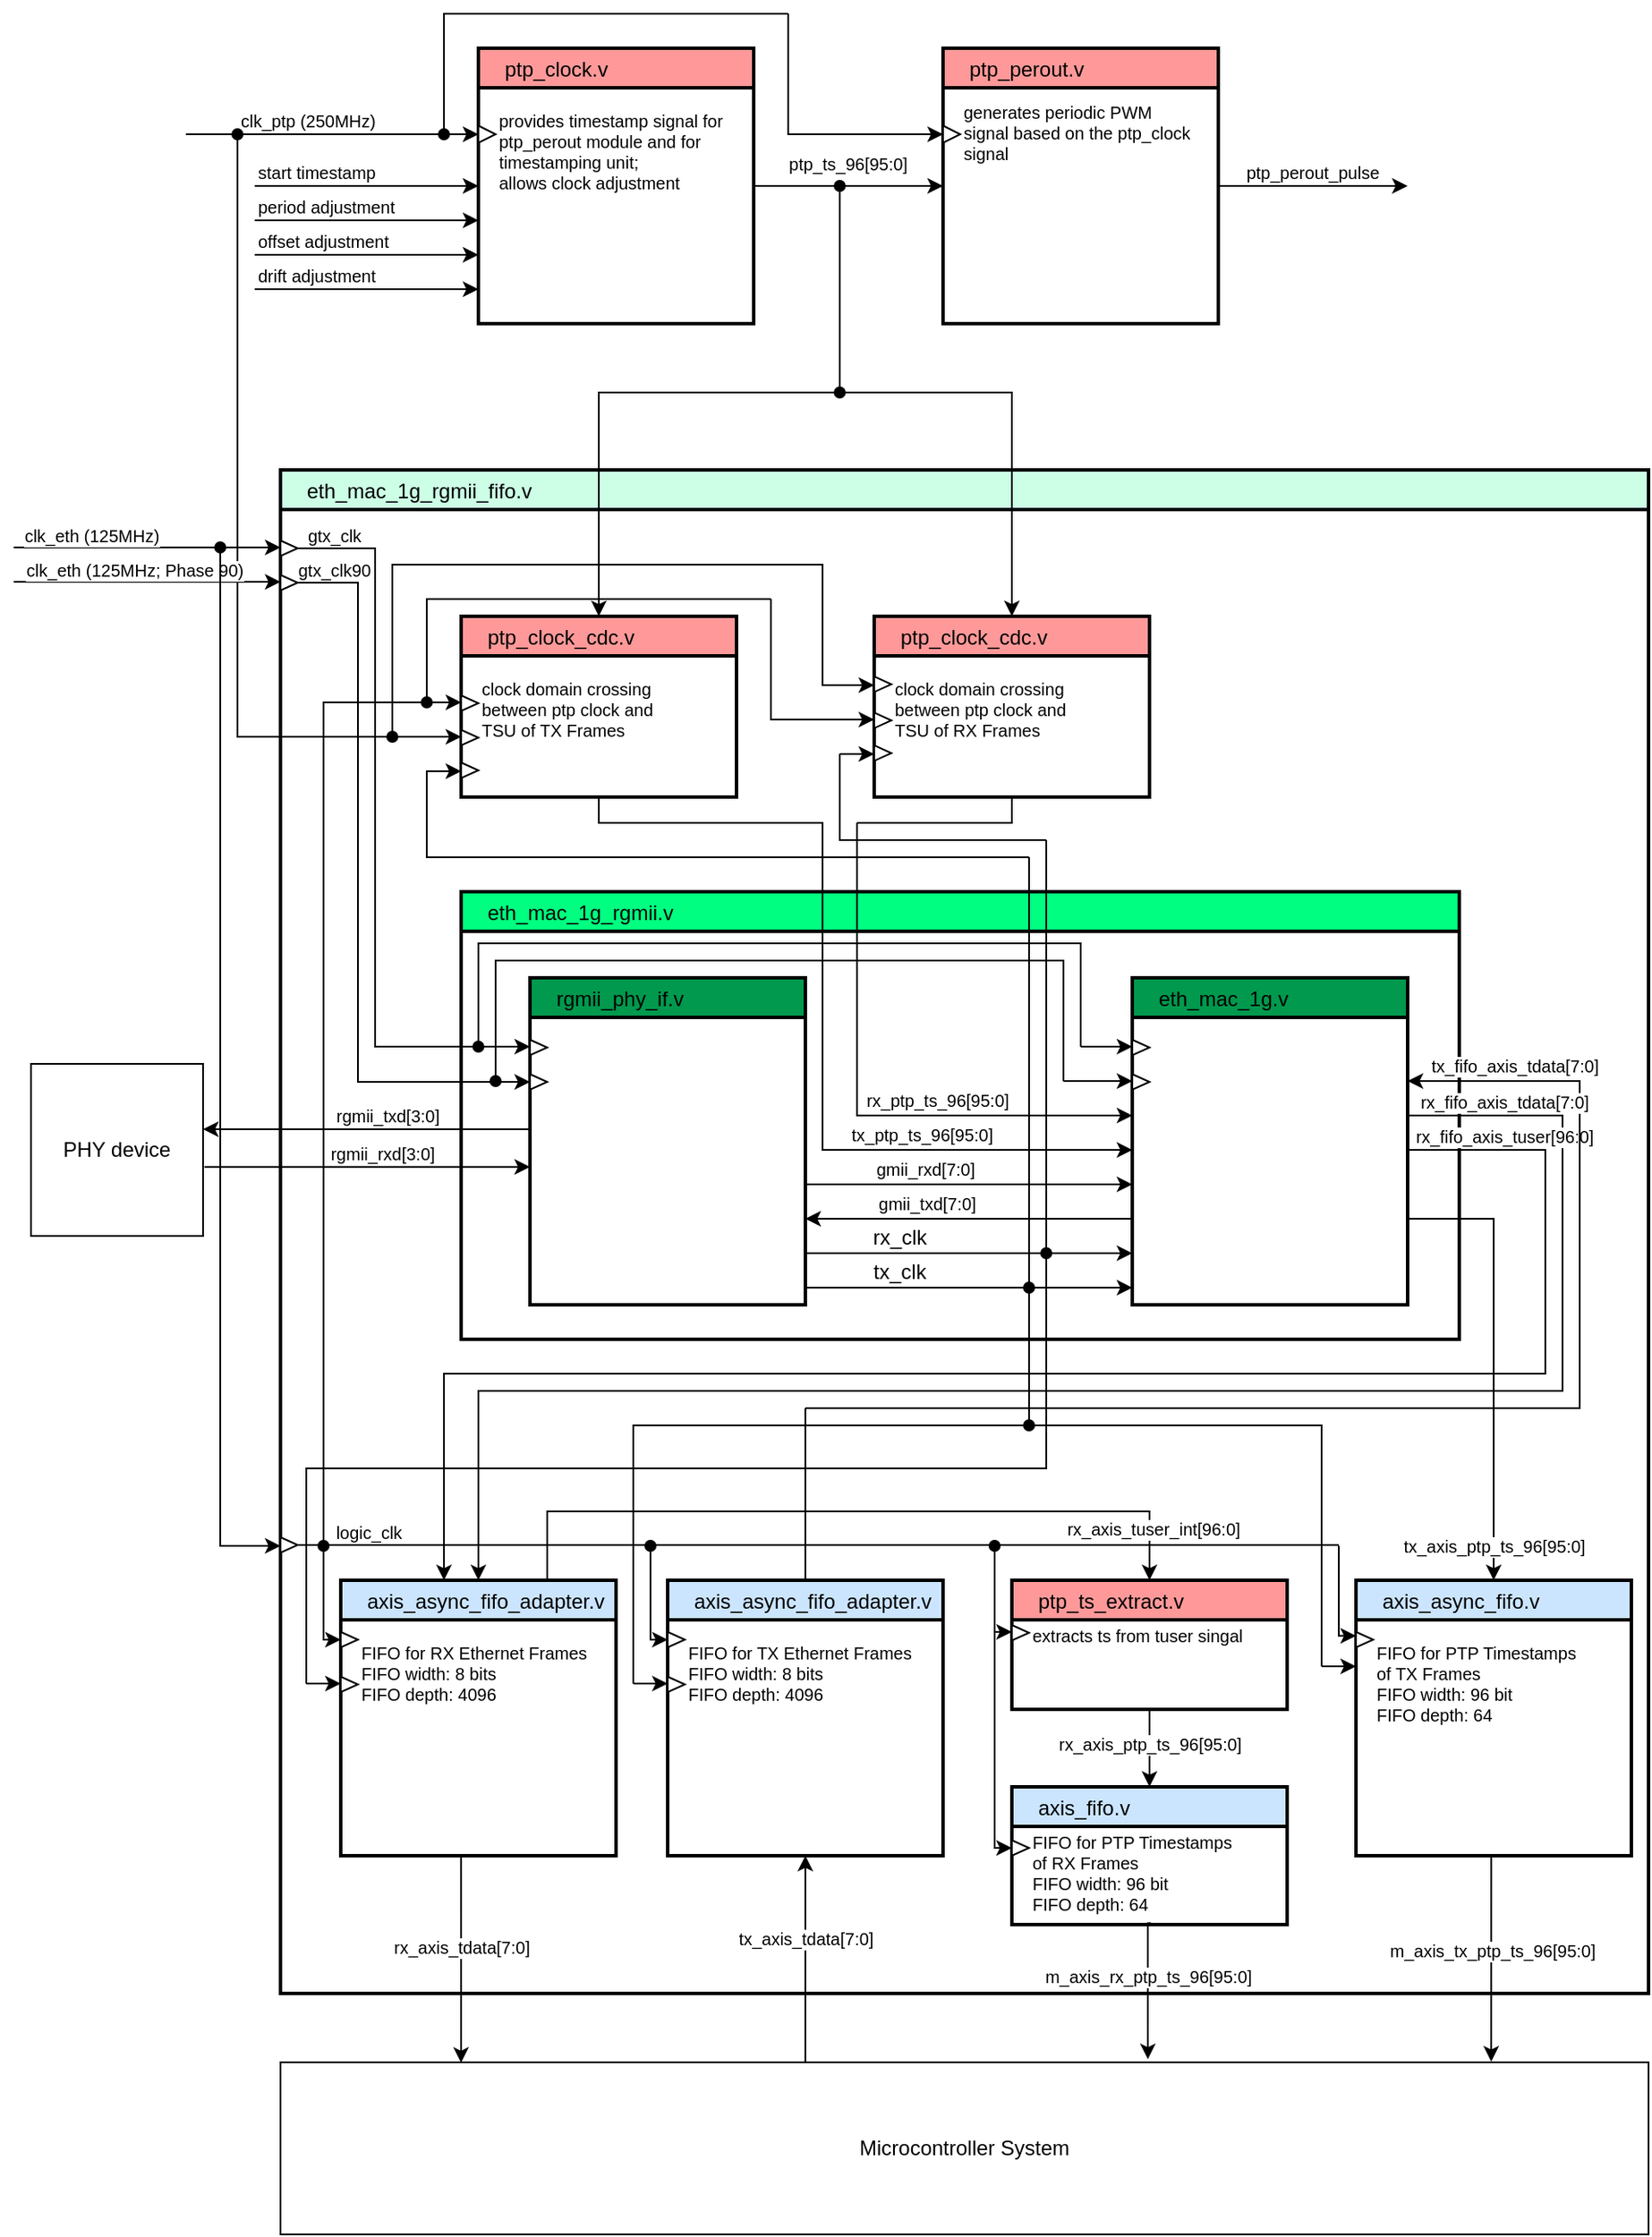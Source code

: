 <mxfile version="20.0.1" type="github">
  <diagram id="m4_wPzhkBYTgOvD4pY8l" name="Page-1">
    <mxGraphModel dx="2500" dy="885" grid="1" gridSize="10" guides="1" tooltips="1" connect="1" arrows="1" fold="1" page="1" pageScale="1" pageWidth="827" pageHeight="1169" math="0" shadow="0">
      <root>
        <mxCell id="0" />
        <mxCell id="1" parent="0" />
        <mxCell id="R2FVKgh_fxsD744rfTFJ-40" value="" style="edgeStyle=elbowEdgeStyle;elbow=horizontal;endArrow=none;html=1;rounded=0;fontSize=10;endFill=0;" parent="1" edge="1">
          <mxGeometry width="50" height="50" relative="1" as="geometry">
            <mxPoint x="550" y="650" as="sourcePoint" />
            <mxPoint x="20" y="810" as="targetPoint" />
            <Array as="points">
              <mxPoint x="640" y="730" />
            </Array>
          </mxGeometry>
        </mxCell>
        <mxCell id="-nhubuoIuJu4ggT3_inp-13" value="    ptp_clock.v" style="swimlane;fontStyle=0;align=left;strokeWidth=2;fillColor=#FF9999;" parent="1" vertex="1">
          <mxGeometry x="10" y="30" width="160" height="160" as="geometry" />
        </mxCell>
        <mxCell id="-nhubuoIuJu4ggT3_inp-25" value="" style="triangle;whiteSpace=wrap;html=1;fontSize=10;align=left;" parent="-nhubuoIuJu4ggT3_inp-13" vertex="1">
          <mxGeometry y="45" width="10" height="10" as="geometry" />
        </mxCell>
        <mxCell id="R2FVKgh_fxsD744rfTFJ-57" value="&lt;div&gt;provides timestamp signal for ptp_perout module and for timestamping unit;&lt;/div&gt;&lt;div&gt;allows clock adjustment&lt;br&gt;&lt;/div&gt;" style="text;html=1;strokeColor=none;fillColor=none;align=left;verticalAlign=top;whiteSpace=wrap;rounded=0;fontSize=10;labelPosition=center;verticalLabelPosition=middle;" parent="-nhubuoIuJu4ggT3_inp-13" vertex="1">
          <mxGeometry x="10" y="30" width="140" height="125" as="geometry" />
        </mxCell>
        <mxCell id="-nhubuoIuJu4ggT3_inp-14" value="" style="edgeStyle=elbowEdgeStyle;elbow=vertical;endArrow=none;html=1;rounded=0;fontSize=10;startArrow=classic;startFill=1;endFill=0;align=left;" parent="1" edge="1">
          <mxGeometry width="50" height="50" relative="1" as="geometry">
            <mxPoint x="10" y="170" as="sourcePoint" />
            <mxPoint x="-120" y="170" as="targetPoint" />
          </mxGeometry>
        </mxCell>
        <mxCell id="-nhubuoIuJu4ggT3_inp-17" value="drift adjustment" style="text;html=1;strokeColor=none;fillColor=none;align=left;verticalAlign=middle;whiteSpace=wrap;rounded=0;spacingBottom=6;fontSize=10;" parent="1" vertex="1">
          <mxGeometry x="-120" y="150" width="130" height="30" as="geometry" />
        </mxCell>
        <mxCell id="-nhubuoIuJu4ggT3_inp-18" value="" style="edgeStyle=elbowEdgeStyle;elbow=vertical;endArrow=none;html=1;rounded=0;fontSize=10;startArrow=classic;startFill=1;endFill=0;align=left;" parent="1" edge="1">
          <mxGeometry width="50" height="50" relative="1" as="geometry">
            <mxPoint x="10" y="150" as="sourcePoint" />
            <mxPoint x="-120" y="150" as="targetPoint" />
          </mxGeometry>
        </mxCell>
        <mxCell id="-nhubuoIuJu4ggT3_inp-19" value="offset adjustment" style="text;html=1;strokeColor=none;fillColor=none;align=left;verticalAlign=middle;whiteSpace=wrap;rounded=0;spacingBottom=6;fontSize=10;" parent="1" vertex="1">
          <mxGeometry x="-120" y="130" width="130" height="30" as="geometry" />
        </mxCell>
        <mxCell id="-nhubuoIuJu4ggT3_inp-20" value="" style="edgeStyle=elbowEdgeStyle;elbow=vertical;endArrow=none;html=1;rounded=0;fontSize=10;startArrow=classic;startFill=1;endFill=0;align=left;" parent="1" edge="1">
          <mxGeometry width="50" height="50" relative="1" as="geometry">
            <mxPoint x="10" y="130" as="sourcePoint" />
            <mxPoint x="-120" y="130" as="targetPoint" />
          </mxGeometry>
        </mxCell>
        <mxCell id="-nhubuoIuJu4ggT3_inp-21" value="period adjustment" style="text;html=1;strokeColor=none;fillColor=none;align=left;verticalAlign=middle;whiteSpace=wrap;rounded=0;spacingBottom=6;fontSize=10;" parent="1" vertex="1">
          <mxGeometry x="-120" y="110" width="130" height="30" as="geometry" />
        </mxCell>
        <mxCell id="-nhubuoIuJu4ggT3_inp-22" value="" style="edgeStyle=elbowEdgeStyle;elbow=vertical;endArrow=none;html=1;rounded=0;fontSize=10;startArrow=classic;startFill=1;endFill=0;align=left;" parent="1" edge="1">
          <mxGeometry width="50" height="50" relative="1" as="geometry">
            <mxPoint x="10" y="110" as="sourcePoint" />
            <mxPoint x="-120" y="110" as="targetPoint" />
          </mxGeometry>
        </mxCell>
        <mxCell id="-nhubuoIuJu4ggT3_inp-23" value="start timestamp" style="text;html=1;strokeColor=none;fillColor=none;align=left;verticalAlign=middle;whiteSpace=wrap;rounded=0;spacingBottom=6;fontSize=10;" parent="1" vertex="1">
          <mxGeometry x="-120" y="90" width="130" height="30" as="geometry" />
        </mxCell>
        <mxCell id="-nhubuoIuJu4ggT3_inp-24" value="" style="edgeStyle=elbowEdgeStyle;elbow=vertical;endArrow=classic;html=1;rounded=0;fontSize=10;align=left;" parent="1" edge="1">
          <mxGeometry width="50" height="50" relative="1" as="geometry">
            <mxPoint x="-160" y="80" as="sourcePoint" />
            <mxPoint x="10" y="80" as="targetPoint" />
          </mxGeometry>
        </mxCell>
        <mxCell id="-nhubuoIuJu4ggT3_inp-26" value="clk_ptp (250MHz)" style="text;html=1;strokeColor=none;fillColor=none;align=left;verticalAlign=middle;whiteSpace=wrap;rounded=0;spacingBottom=6;fontSize=10;" parent="1" vertex="1">
          <mxGeometry x="-130" y="60" width="130" height="30" as="geometry" />
        </mxCell>
        <mxCell id="-nhubuoIuJu4ggT3_inp-27" value="    ptp_perout.v" style="swimlane;fontStyle=0;align=left;strokeWidth=2;fillColor=#FF9999;" parent="1" vertex="1">
          <mxGeometry x="280" y="30" width="160" height="160" as="geometry" />
        </mxCell>
        <mxCell id="-nhubuoIuJu4ggT3_inp-28" value="" style="triangle;whiteSpace=wrap;html=1;fontSize=10;" parent="-nhubuoIuJu4ggT3_inp-27" vertex="1">
          <mxGeometry y="45" width="10" height="10" as="geometry" />
        </mxCell>
        <mxCell id="R2FVKgh_fxsD744rfTFJ-56" value="generates periodic PWM signal based on the ptp_clock signal" style="text;html=1;strokeColor=none;fillColor=none;align=left;verticalAlign=top;whiteSpace=wrap;rounded=0;fontSize=10;labelPosition=center;verticalLabelPosition=middle;" parent="-nhubuoIuJu4ggT3_inp-27" vertex="1">
          <mxGeometry x="10" y="25" width="140" height="125" as="geometry" />
        </mxCell>
        <mxCell id="-nhubuoIuJu4ggT3_inp-29" value="" style="edgeStyle=elbowEdgeStyle;elbow=vertical;endArrow=none;html=1;rounded=0;fontSize=10;exitX=0.923;exitY=0.667;exitDx=0;exitDy=0;exitPerimeter=0;endFill=0;startArrow=oval;startFill=1;" parent="1" source="-nhubuoIuJu4ggT3_inp-26" edge="1">
          <mxGeometry width="50" height="50" relative="1" as="geometry">
            <mxPoint x="60" y="120" as="sourcePoint" />
            <mxPoint x="190" y="10" as="targetPoint" />
            <Array as="points">
              <mxPoint x="100" y="10" />
              <mxPoint x="180" y="20" />
              <mxPoint x="120" y="10" />
            </Array>
          </mxGeometry>
        </mxCell>
        <mxCell id="-nhubuoIuJu4ggT3_inp-32" value="" style="edgeStyle=segmentEdgeStyle;endArrow=classic;html=1;rounded=0;fontSize=10;entryX=0;entryY=0.5;entryDx=0;entryDy=0;" parent="1" target="-nhubuoIuJu4ggT3_inp-28" edge="1">
          <mxGeometry width="50" height="50" relative="1" as="geometry">
            <mxPoint x="190" y="10" as="sourcePoint" />
            <mxPoint x="150" y="60" as="targetPoint" />
            <Array as="points">
              <mxPoint x="190" y="10" />
              <mxPoint x="190" y="80" />
            </Array>
          </mxGeometry>
        </mxCell>
        <mxCell id="-nhubuoIuJu4ggT3_inp-33" value="" style="edgeStyle=elbowEdgeStyle;elbow=horizontal;endArrow=classic;html=1;rounded=0;fontSize=10;entryX=0;entryY=0.5;entryDx=0;entryDy=0;exitX=1;exitY=0.5;exitDx=0;exitDy=0;" parent="1" source="-nhubuoIuJu4ggT3_inp-13" target="-nhubuoIuJu4ggT3_inp-27" edge="1">
          <mxGeometry width="50" height="50" relative="1" as="geometry">
            <mxPoint x="210" y="110" as="sourcePoint" />
            <mxPoint x="70" y="100" as="targetPoint" />
          </mxGeometry>
        </mxCell>
        <mxCell id="-nhubuoIuJu4ggT3_inp-37" value="ptp_perout_pulse " style="text;html=1;strokeColor=none;fillColor=none;align=center;verticalAlign=middle;whiteSpace=wrap;rounded=0;spacingBottom=6;fontSize=10;" parent="1" vertex="1">
          <mxGeometry x="440" y="90" width="110" height="30" as="geometry" />
        </mxCell>
        <mxCell id="-nhubuoIuJu4ggT3_inp-38" value="" style="edgeStyle=elbowEdgeStyle;elbow=horizontal;endArrow=classic;html=1;rounded=0;fontSize=10;entryX=0;entryY=0.5;entryDx=0;entryDy=0;exitX=1;exitY=0.5;exitDx=0;exitDy=0;" parent="1" edge="1">
          <mxGeometry width="50" height="50" relative="1" as="geometry">
            <mxPoint x="440" y="110" as="sourcePoint" />
            <mxPoint x="550" y="110" as="targetPoint" />
          </mxGeometry>
        </mxCell>
        <mxCell id="R2FVKgh_fxsD744rfTFJ-6" value="    eth_mac_1g_rgmii_fifo.v" style="swimlane;align=left;fontStyle=0;strokeWidth=2;fillColor=#CCFFE6;" parent="1" vertex="1">
          <mxGeometry x="-105" y="275" width="795" height="885" as="geometry">
            <mxRectangle x="10" y="230" width="110" height="23" as="alternateBounds" />
          </mxGeometry>
        </mxCell>
        <mxCell id="R2FVKgh_fxsD744rfTFJ-7" value="    ptp_clock_cdc.v" style="swimlane;fontStyle=0;align=left;strokeWidth=2;fillColor=#FF9999;" parent="R2FVKgh_fxsD744rfTFJ-6" vertex="1">
          <mxGeometry x="345" y="85" width="160" height="105" as="geometry" />
        </mxCell>
        <mxCell id="R2FVKgh_fxsD744rfTFJ-8" value="&lt;div&gt;clock domain crossing between ptp clock and &lt;br&gt;&lt;/div&gt;&lt;div&gt;TSU of RX Frames&lt;br&gt;&lt;/div&gt;" style="text;html=1;strokeColor=none;fillColor=none;align=left;verticalAlign=top;whiteSpace=wrap;rounded=0;fontSize=10;labelPosition=center;verticalLabelPosition=middle;" parent="R2FVKgh_fxsD744rfTFJ-7" vertex="1">
          <mxGeometry x="10" y="30" width="140" height="60" as="geometry" />
        </mxCell>
        <mxCell id="R2FVKgh_fxsD744rfTFJ-102" value="" style="triangle;whiteSpace=wrap;html=1;fontSize=10;align=left;" parent="R2FVKgh_fxsD744rfTFJ-7" vertex="1">
          <mxGeometry y="35" width="10" height="9" as="geometry" />
        </mxCell>
        <mxCell id="R2FVKgh_fxsD744rfTFJ-103" value="" style="triangle;whiteSpace=wrap;html=1;fontSize=10;align=left;" parent="R2FVKgh_fxsD744rfTFJ-7" vertex="1">
          <mxGeometry y="56" width="10" height="9" as="geometry" />
        </mxCell>
        <mxCell id="R2FVKgh_fxsD744rfTFJ-104" value="" style="triangle;whiteSpace=wrap;html=1;fontSize=10;align=left;" parent="R2FVKgh_fxsD744rfTFJ-7" vertex="1">
          <mxGeometry y="75" width="10" height="9" as="geometry" />
        </mxCell>
        <mxCell id="R2FVKgh_fxsD744rfTFJ-9" value="    ptp_clock_cdc.v" style="swimlane;fontStyle=0;align=left;strokeWidth=2;fillColor=#FF9999;" parent="R2FVKgh_fxsD744rfTFJ-6" vertex="1">
          <mxGeometry x="105" y="85" width="160" height="105" as="geometry" />
        </mxCell>
        <mxCell id="R2FVKgh_fxsD744rfTFJ-10" value="&lt;div&gt;clock domain crossing between ptp clock and &lt;br&gt;&lt;/div&gt;&lt;div&gt;TSU of TX Frames&lt;br&gt;&lt;/div&gt;" style="text;html=1;strokeColor=none;fillColor=none;align=left;verticalAlign=top;whiteSpace=wrap;rounded=0;fontSize=10;labelPosition=center;verticalLabelPosition=middle;" parent="R2FVKgh_fxsD744rfTFJ-9" vertex="1">
          <mxGeometry x="10" y="30" width="140" height="90" as="geometry" />
        </mxCell>
        <mxCell id="R2FVKgh_fxsD744rfTFJ-105" value="" style="triangle;whiteSpace=wrap;html=1;fontSize=10;align=left;" parent="R2FVKgh_fxsD744rfTFJ-9" vertex="1">
          <mxGeometry y="46" width="10" height="9" as="geometry" />
        </mxCell>
        <mxCell id="R2FVKgh_fxsD744rfTFJ-106" value="" style="triangle;whiteSpace=wrap;html=1;fontSize=10;align=left;" parent="R2FVKgh_fxsD744rfTFJ-9" vertex="1">
          <mxGeometry y="66" width="10" height="9" as="geometry" />
        </mxCell>
        <mxCell id="R2FVKgh_fxsD744rfTFJ-107" value="" style="triangle;whiteSpace=wrap;html=1;fontSize=10;align=left;" parent="R2FVKgh_fxsD744rfTFJ-9" vertex="1">
          <mxGeometry y="85" width="10" height="9" as="geometry" />
        </mxCell>
        <mxCell id="-nhubuoIuJu4ggT3_inp-12" value="    eth_mac_1g_rgmii.v" style="swimlane;align=left;fontStyle=0;strokeWidth=2;fillColor=#00FF80;" parent="R2FVKgh_fxsD744rfTFJ-6" vertex="1">
          <mxGeometry x="105" y="245" width="580" height="260" as="geometry">
            <mxRectangle x="10" y="230" width="110" height="23" as="alternateBounds" />
          </mxGeometry>
        </mxCell>
        <mxCell id="-nhubuoIuJu4ggT3_inp-2" value="    eth_mac_1g.v" style="swimlane;align=left;fontStyle=0;strokeWidth=2;fillColor=#00994D;" parent="-nhubuoIuJu4ggT3_inp-12" vertex="1">
          <mxGeometry x="390" y="50" width="160" height="190" as="geometry" />
        </mxCell>
        <mxCell id="R2FVKgh_fxsD744rfTFJ-94" value="" style="triangle;whiteSpace=wrap;html=1;fontSize=10;align=left;" parent="-nhubuoIuJu4ggT3_inp-2" vertex="1">
          <mxGeometry y="36" width="10" height="9" as="geometry" />
        </mxCell>
        <mxCell id="R2FVKgh_fxsD744rfTFJ-95" value="" style="triangle;whiteSpace=wrap;html=1;fontSize=10;align=left;" parent="-nhubuoIuJu4ggT3_inp-2" vertex="1">
          <mxGeometry y="56" width="10" height="9" as="geometry" />
        </mxCell>
        <mxCell id="-nhubuoIuJu4ggT3_inp-3" value="    rgmii_phy_if.v" style="swimlane;fontStyle=0;align=left;strokeWidth=2;fillColor=#00994D;" parent="-nhubuoIuJu4ggT3_inp-12" vertex="1">
          <mxGeometry x="40" y="50" width="160" height="190" as="geometry" />
        </mxCell>
        <mxCell id="R2FVKgh_fxsD744rfTFJ-70" value="" style="triangle;whiteSpace=wrap;html=1;fontSize=10;align=left;" parent="-nhubuoIuJu4ggT3_inp-3" vertex="1">
          <mxGeometry y="36" width="10" height="9" as="geometry" />
        </mxCell>
        <mxCell id="R2FVKgh_fxsD744rfTFJ-71" value="" style="triangle;whiteSpace=wrap;html=1;fontSize=10;align=left;" parent="-nhubuoIuJu4ggT3_inp-3" vertex="1">
          <mxGeometry y="56" width="10" height="9" as="geometry" />
        </mxCell>
        <mxCell id="-nhubuoIuJu4ggT3_inp-9" value="&lt;font style=&quot;font-size: 10px;&quot;&gt;gmii_rxd[7:0]&lt;/font&gt;" style="text;html=1;strokeColor=none;fillColor=none;align=center;verticalAlign=middle;whiteSpace=wrap;rounded=0;spacingBottom=6;" parent="-nhubuoIuJu4ggT3_inp-12" vertex="1">
          <mxGeometry x="240" y="149" width="60" height="30" as="geometry" />
        </mxCell>
        <mxCell id="R2FVKgh_fxsD744rfTFJ-49" value="" style="edgeStyle=segmentEdgeStyle;endArrow=classic;html=1;rounded=0;fontSize=10;exitX=1.008;exitY=0.599;exitDx=0;exitDy=0;exitPerimeter=0;" parent="-nhubuoIuJu4ggT3_inp-12" edge="1" source="HFC-O7L9-SkuSK6szpkO-4">
          <mxGeometry width="50" height="50" relative="1" as="geometry">
            <mxPoint x="-130" y="160" as="sourcePoint" />
            <mxPoint x="40" y="160" as="targetPoint" />
            <Array as="points" />
          </mxGeometry>
        </mxCell>
        <mxCell id="R2FVKgh_fxsD744rfTFJ-50" value="rgmii_rxd[3:0]" style="edgeLabel;html=1;align=center;verticalAlign=middle;resizable=0;points=[];fontSize=10;" parent="R2FVKgh_fxsD744rfTFJ-49" vertex="1" connectable="0">
          <mxGeometry x="-0.152" y="-2" relative="1" as="geometry">
            <mxPoint x="22" y="-10" as="offset" />
          </mxGeometry>
        </mxCell>
        <mxCell id="R2FVKgh_fxsD744rfTFJ-47" value="" style="edgeStyle=segmentEdgeStyle;endArrow=classic;html=1;rounded=0;fontSize=10;" parent="-nhubuoIuJu4ggT3_inp-12" edge="1" target="HFC-O7L9-SkuSK6szpkO-4">
          <mxGeometry width="50" height="50" relative="1" as="geometry">
            <mxPoint x="40" y="138" as="sourcePoint" />
            <mxPoint x="-130" y="138" as="targetPoint" />
          </mxGeometry>
        </mxCell>
        <mxCell id="R2FVKgh_fxsD744rfTFJ-48" value="rgmii_txd[3:0]" style="edgeLabel;html=1;align=center;verticalAlign=middle;resizable=0;points=[];fontSize=10;" parent="R2FVKgh_fxsD744rfTFJ-47" vertex="1" connectable="0">
          <mxGeometry x="-0.152" y="-2" relative="1" as="geometry">
            <mxPoint x="-3" y="-6" as="offset" />
          </mxGeometry>
        </mxCell>
        <mxCell id="-nhubuoIuJu4ggT3_inp-5" style="edgeStyle=orthogonalEdgeStyle;rounded=0;orthogonalLoop=1;jettySize=auto;html=1;" parent="-nhubuoIuJu4ggT3_inp-12" edge="1">
          <mxGeometry relative="1" as="geometry">
            <mxPoint x="200" y="170" as="sourcePoint" />
            <mxPoint x="390" y="170" as="targetPoint" />
          </mxGeometry>
        </mxCell>
        <mxCell id="-nhubuoIuJu4ggT3_inp-6" style="edgeStyle=orthogonalEdgeStyle;rounded=0;orthogonalLoop=1;jettySize=auto;html=1;startArrow=classic;startFill=1;endArrow=none;endFill=0;" parent="-nhubuoIuJu4ggT3_inp-12" edge="1">
          <mxGeometry relative="1" as="geometry">
            <mxPoint x="200" y="190" as="sourcePoint" />
            <mxPoint x="390" y="190" as="targetPoint" />
          </mxGeometry>
        </mxCell>
        <mxCell id="-nhubuoIuJu4ggT3_inp-11" value="&lt;font style=&quot;font-size: 10px;&quot;&gt;gmii_txd[7:0]&lt;/font&gt;" style="text;html=1;strokeColor=none;fillColor=none;align=center;verticalAlign=middle;whiteSpace=wrap;rounded=0;spacingBottom=6;" parent="-nhubuoIuJu4ggT3_inp-12" vertex="1">
          <mxGeometry x="241" y="169" width="60" height="30" as="geometry" />
        </mxCell>
        <mxCell id="R2FVKgh_fxsD744rfTFJ-18" value="&lt;font style=&quot;font-size: 10px;&quot;&gt;rx_ptp_ts_96[95:0]&lt;/font&gt;" style="text;html=1;strokeColor=none;fillColor=none;align=center;verticalAlign=middle;whiteSpace=wrap;rounded=0;spacingBottom=6;" parent="-nhubuoIuJu4ggT3_inp-12" vertex="1">
          <mxGeometry x="247" y="109" width="60" height="30" as="geometry" />
        </mxCell>
        <mxCell id="R2FVKgh_fxsD744rfTFJ-20" value="&lt;font style=&quot;font-size: 10px;&quot;&gt;tx_ptp_ts_96[95:0]&lt;/font&gt;" style="text;html=1;strokeColor=none;fillColor=none;align=center;verticalAlign=middle;whiteSpace=wrap;rounded=0;spacingBottom=6;" parent="-nhubuoIuJu4ggT3_inp-12" vertex="1">
          <mxGeometry x="238" y="129" width="60" height="30" as="geometry" />
        </mxCell>
        <mxCell id="R2FVKgh_fxsD744rfTFJ-86" style="edgeStyle=orthogonalEdgeStyle;rounded=0;orthogonalLoop=1;jettySize=auto;html=1;entryX=0;entryY=0.25;entryDx=0;entryDy=0;" parent="-nhubuoIuJu4ggT3_inp-12" edge="1">
          <mxGeometry relative="1" as="geometry">
            <mxPoint x="200" y="210" as="sourcePoint" />
            <mxPoint x="390" y="210" as="targetPoint" />
          </mxGeometry>
        </mxCell>
        <mxCell id="R2FVKgh_fxsD744rfTFJ-88" value="rx_clk" style="text;html=1;strokeColor=none;fillColor=none;align=center;verticalAlign=middle;whiteSpace=wrap;rounded=0;spacingBottom=6;" parent="-nhubuoIuJu4ggT3_inp-12" vertex="1">
          <mxGeometry x="225" y="189" width="60" height="30" as="geometry" />
        </mxCell>
        <mxCell id="R2FVKgh_fxsD744rfTFJ-89" value="tx_clk" style="text;html=1;strokeColor=none;fillColor=none;align=center;verticalAlign=middle;whiteSpace=wrap;rounded=0;spacingBottom=6;" parent="-nhubuoIuJu4ggT3_inp-12" vertex="1">
          <mxGeometry x="225" y="209" width="60" height="30" as="geometry" />
        </mxCell>
        <mxCell id="R2FVKgh_fxsD744rfTFJ-16" value="" style="edgeStyle=elbowEdgeStyle;elbow=vertical;endArrow=classic;html=1;rounded=0;fontSize=10;" parent="-nhubuoIuJu4ggT3_inp-12" edge="1">
          <mxGeometry width="50" height="50" relative="1" as="geometry">
            <mxPoint x="210" y="120" as="sourcePoint" />
            <mxPoint x="390" y="150" as="targetPoint" />
            <Array as="points">
              <mxPoint x="300" y="150" />
            </Array>
          </mxGeometry>
        </mxCell>
        <mxCell id="R2FVKgh_fxsD744rfTFJ-87" style="edgeStyle=orthogonalEdgeStyle;rounded=0;orthogonalLoop=1;jettySize=auto;html=1;" parent="-nhubuoIuJu4ggT3_inp-12" edge="1">
          <mxGeometry relative="1" as="geometry">
            <mxPoint x="200" y="230" as="sourcePoint" />
            <mxPoint x="390" y="230" as="targetPoint" />
            <Array as="points">
              <mxPoint x="270" y="230" />
              <mxPoint x="270" y="230" />
            </Array>
          </mxGeometry>
        </mxCell>
        <mxCell id="R2FVKgh_fxsD744rfTFJ-14" value="" style="edgeStyle=elbowEdgeStyle;elbow=vertical;endArrow=none;html=1;rounded=0;fontSize=10;endFill=0;exitX=0.5;exitY=1;exitDx=0;exitDy=0;" parent="R2FVKgh_fxsD744rfTFJ-6" source="R2FVKgh_fxsD744rfTFJ-7" edge="1">
          <mxGeometry width="50" height="50" relative="1" as="geometry">
            <mxPoint x="436.86" y="215" as="sourcePoint" />
            <mxPoint x="335" y="205" as="targetPoint" />
            <Array as="points">
              <mxPoint x="385" y="205" />
            </Array>
          </mxGeometry>
        </mxCell>
        <mxCell id="R2FVKgh_fxsD744rfTFJ-21" value="    ptp_ts_extract.v" style="swimlane;fontStyle=0;align=left;strokeWidth=2;fillColor=#FF9999;" parent="R2FVKgh_fxsD744rfTFJ-6" vertex="1">
          <mxGeometry x="425" y="645" width="160" height="75" as="geometry" />
        </mxCell>
        <mxCell id="R2FVKgh_fxsD744rfTFJ-23" value="extracts ts from tuser singal " style="text;html=1;strokeColor=none;fillColor=none;align=left;verticalAlign=top;whiteSpace=wrap;rounded=0;fontSize=10;labelPosition=center;verticalLabelPosition=middle;" parent="R2FVKgh_fxsD744rfTFJ-21" vertex="1">
          <mxGeometry x="10" y="20" width="140" height="40" as="geometry" />
        </mxCell>
        <mxCell id="R2FVKgh_fxsD744rfTFJ-85" value="" style="triangle;whiteSpace=wrap;html=1;fontSize=10;align=left;" parent="R2FVKgh_fxsD744rfTFJ-21" vertex="1">
          <mxGeometry y="26" width="10" height="9" as="geometry" />
        </mxCell>
        <mxCell id="-nhubuoIuJu4ggT3_inp-52" value="    axis_fifo.v" style="swimlane;fontStyle=0;align=left;strokeWidth=2;fillColor=#CCE5FF;" parent="R2FVKgh_fxsD744rfTFJ-6" vertex="1">
          <mxGeometry x="425" y="765" width="160" height="80" as="geometry" />
        </mxCell>
        <mxCell id="-nhubuoIuJu4ggT3_inp-53" value="&lt;div align=&quot;left&quot;&gt;FIFO for PTP Timestamps&lt;/div&gt;&lt;div align=&quot;left&quot;&gt;of RX Frames&lt;/div&gt;&lt;div align=&quot;left&quot;&gt;FIFO width: 96 bit&lt;/div&gt;&lt;div align=&quot;left&quot;&gt;FIFO depth: 64&lt;br&gt;&lt;/div&gt;" style="text;html=1;strokeColor=none;fillColor=none;align=left;verticalAlign=top;whiteSpace=wrap;rounded=0;fontSize=10;labelPosition=center;verticalLabelPosition=middle;" parent="-nhubuoIuJu4ggT3_inp-52" vertex="1">
          <mxGeometry x="10" y="20" width="130" height="60" as="geometry" />
        </mxCell>
        <mxCell id="R2FVKgh_fxsD744rfTFJ-76" value="" style="triangle;whiteSpace=wrap;html=1;fontSize=10;align=left;" parent="-nhubuoIuJu4ggT3_inp-52" vertex="1">
          <mxGeometry y="31" width="10" height="9" as="geometry" />
        </mxCell>
        <mxCell id="R2FVKgh_fxsD744rfTFJ-24" value="" style="edgeStyle=segmentEdgeStyle;endArrow=classic;html=1;rounded=0;fontSize=10;exitX=0.5;exitY=1;exitDx=0;exitDy=0;" parent="R2FVKgh_fxsD744rfTFJ-6" source="R2FVKgh_fxsD744rfTFJ-21" target="-nhubuoIuJu4ggT3_inp-52" edge="1">
          <mxGeometry width="50" height="50" relative="1" as="geometry">
            <mxPoint x="545" y="725" as="sourcePoint" />
            <mxPoint x="595" y="675" as="targetPoint" />
          </mxGeometry>
        </mxCell>
        <mxCell id="R2FVKgh_fxsD744rfTFJ-35" value="rx_axis_ptp_ts_96[95:0]" style="edgeLabel;html=1;align=center;verticalAlign=middle;resizable=0;points=[];fontSize=10;" parent="R2FVKgh_fxsD744rfTFJ-24" vertex="1" connectable="0">
          <mxGeometry x="0.135" y="-1" relative="1" as="geometry">
            <mxPoint x="1" y="-6" as="offset" />
          </mxGeometry>
        </mxCell>
        <mxCell id="-nhubuoIuJu4ggT3_inp-48" value="    axis_async_fifo_adapter.v" style="swimlane;fontStyle=0;align=left;strokeWidth=2;fillColor=#CCE5FF;" parent="R2FVKgh_fxsD744rfTFJ-6" vertex="1">
          <mxGeometry x="225" y="645" width="160" height="160" as="geometry" />
        </mxCell>
        <mxCell id="-nhubuoIuJu4ggT3_inp-49" value="&lt;div align=&quot;left&quot;&gt;FIFO for TX Ethernet Frames&lt;/div&gt;&lt;div align=&quot;left&quot;&gt;FIFO width: 8 bits&lt;/div&gt;&lt;div align=&quot;left&quot;&gt;FIFO depth: 4096&lt;br&gt;&lt;/div&gt;&lt;div align=&quot;left&quot;&gt;&lt;br&gt;&lt;/div&gt;" style="text;html=1;strokeColor=none;fillColor=none;align=left;verticalAlign=top;whiteSpace=wrap;rounded=0;fontSize=10;labelPosition=center;verticalLabelPosition=middle;" parent="-nhubuoIuJu4ggT3_inp-48" vertex="1">
          <mxGeometry x="10" y="30" width="140" height="130" as="geometry" />
        </mxCell>
        <mxCell id="R2FVKgh_fxsD744rfTFJ-75" value="" style="triangle;whiteSpace=wrap;html=1;fontSize=10;align=left;" parent="-nhubuoIuJu4ggT3_inp-48" vertex="1">
          <mxGeometry y="30" width="10" height="9" as="geometry" />
        </mxCell>
        <mxCell id="R2FVKgh_fxsD744rfTFJ-118" value="" style="triangle;whiteSpace=wrap;html=1;fontSize=10;align=left;" parent="-nhubuoIuJu4ggT3_inp-48" vertex="1">
          <mxGeometry y="56" width="10" height="9" as="geometry" />
        </mxCell>
        <mxCell id="-nhubuoIuJu4ggT3_inp-46" value="    axis_async_fifo_adapter.v" style="swimlane;fontStyle=0;align=left;strokeWidth=2;fillColor=#CCE5FF;" parent="R2FVKgh_fxsD744rfTFJ-6" vertex="1">
          <mxGeometry x="35" y="645" width="160" height="160" as="geometry" />
        </mxCell>
        <mxCell id="-nhubuoIuJu4ggT3_inp-47" value="&lt;div align=&quot;left&quot;&gt;FIFO for RX Ethernet Frames&lt;/div&gt;&lt;div align=&quot;left&quot;&gt;FIFO width: 8 bits&lt;/div&gt;&lt;div align=&quot;left&quot;&gt;FIFO depth: 4096&lt;br&gt;&lt;/div&gt;" style="text;html=1;strokeColor=none;fillColor=none;align=left;verticalAlign=top;whiteSpace=wrap;rounded=0;fontSize=10;labelPosition=center;verticalLabelPosition=middle;" parent="-nhubuoIuJu4ggT3_inp-46" vertex="1">
          <mxGeometry x="10" y="30" width="140" height="130" as="geometry" />
        </mxCell>
        <mxCell id="R2FVKgh_fxsD744rfTFJ-74" value="" style="triangle;whiteSpace=wrap;html=1;fontSize=10;align=left;" parent="-nhubuoIuJu4ggT3_inp-46" vertex="1">
          <mxGeometry y="30" width="10" height="9" as="geometry" />
        </mxCell>
        <mxCell id="R2FVKgh_fxsD744rfTFJ-121" value="" style="triangle;whiteSpace=wrap;html=1;fontSize=10;align=left;" parent="-nhubuoIuJu4ggT3_inp-46" vertex="1">
          <mxGeometry y="56" width="10" height="9" as="geometry" />
        </mxCell>
        <mxCell id="-nhubuoIuJu4ggT3_inp-50" value="    axis_async_fifo.v" style="swimlane;fontStyle=0;align=left;strokeWidth=2;fillColor=#CCE5FF;" parent="R2FVKgh_fxsD744rfTFJ-6" vertex="1">
          <mxGeometry x="625" y="645" width="160" height="160" as="geometry" />
        </mxCell>
        <mxCell id="-nhubuoIuJu4ggT3_inp-55" value="&lt;div align=&quot;left&quot;&gt;FIFO for PTP Timestamps&lt;/div&gt;&lt;div align=&quot;left&quot;&gt;of TX Frames&lt;/div&gt;&lt;div align=&quot;left&quot;&gt;FIFO width: 96 bit&lt;/div&gt;&lt;div align=&quot;left&quot;&gt;FIFO depth: 64&lt;br&gt;&lt;/div&gt;" style="text;html=1;strokeColor=none;fillColor=none;align=left;verticalAlign=top;whiteSpace=wrap;rounded=0;fontSize=10;labelPosition=center;verticalLabelPosition=middle;" parent="-nhubuoIuJu4ggT3_inp-50" vertex="1">
          <mxGeometry x="10" y="30" width="140" height="130" as="geometry" />
        </mxCell>
        <mxCell id="R2FVKgh_fxsD744rfTFJ-77" value="" style="triangle;whiteSpace=wrap;html=1;fontSize=10;align=left;" parent="-nhubuoIuJu4ggT3_inp-50" vertex="1">
          <mxGeometry y="30" width="10" height="9" as="geometry" />
        </mxCell>
        <mxCell id="R2FVKgh_fxsD744rfTFJ-31" value="" style="edgeStyle=segmentEdgeStyle;endArrow=classic;html=1;rounded=0;fontSize=10;exitX=0.544;exitY=0.986;exitDx=0;exitDy=0;exitPerimeter=0;entryX=0.885;entryY=-0.004;entryDx=0;entryDy=0;entryPerimeter=0;" parent="R2FVKgh_fxsD744rfTFJ-6" edge="1" target="HFC-O7L9-SkuSK6szpkO-77">
          <mxGeometry width="50" height="50" relative="1" as="geometry">
            <mxPoint x="705.36" y="805.0" as="sourcePoint" />
            <mxPoint x="705" y="905" as="targetPoint" />
          </mxGeometry>
        </mxCell>
        <mxCell id="R2FVKgh_fxsD744rfTFJ-32" value="m_axis_tx_ptp_ts_96[95:0]" style="edgeLabel;html=1;align=center;verticalAlign=middle;resizable=0;points=[];fontSize=10;" parent="R2FVKgh_fxsD744rfTFJ-31" vertex="1" connectable="0">
          <mxGeometry x="0.236" relative="1" as="geometry">
            <mxPoint y="-18" as="offset" />
          </mxGeometry>
        </mxCell>
        <mxCell id="R2FVKgh_fxsD744rfTFJ-36" value="" style="edgeStyle=elbowEdgeStyle;elbow=vertical;endArrow=classic;html=1;rounded=0;fontSize=10;exitX=0.75;exitY=0;exitDx=0;exitDy=0;entryX=0.5;entryY=0;entryDx=0;entryDy=0;" parent="R2FVKgh_fxsD744rfTFJ-6" source="-nhubuoIuJu4ggT3_inp-46" target="R2FVKgh_fxsD744rfTFJ-21" edge="1">
          <mxGeometry width="50" height="50" relative="1" as="geometry">
            <mxPoint x="265" y="675" as="sourcePoint" />
            <mxPoint x="315" y="625" as="targetPoint" />
            <Array as="points">
              <mxPoint x="325" y="605" />
            </Array>
          </mxGeometry>
        </mxCell>
        <mxCell id="R2FVKgh_fxsD744rfTFJ-37" value="rx_axis_tuser_int[96:0]" style="edgeLabel;html=1;align=center;verticalAlign=middle;resizable=0;points=[];fontSize=10;" parent="R2FVKgh_fxsD744rfTFJ-36" vertex="1" connectable="0">
          <mxGeometry x="0.151" y="-1" relative="1" as="geometry">
            <mxPoint x="144" y="9" as="offset" />
          </mxGeometry>
        </mxCell>
        <mxCell id="R2FVKgh_fxsD744rfTFJ-66" value="" style="edgeStyle=segmentEdgeStyle;endArrow=classic;html=1;rounded=0;fontSize=10;startArrow=none;entryX=0;entryY=0.5;entryDx=0;entryDy=0;" parent="R2FVKgh_fxsD744rfTFJ-6" source="R2FVKgh_fxsD744rfTFJ-68" target="R2FVKgh_fxsD744rfTFJ-71" edge="1">
          <mxGeometry width="50" height="50" relative="1" as="geometry">
            <mxPoint y="65" as="sourcePoint" />
            <mxPoint x="135" y="355" as="targetPoint" />
            <Array as="points">
              <mxPoint x="45" y="66" />
              <mxPoint x="45" y="356" />
            </Array>
          </mxGeometry>
        </mxCell>
        <mxCell id="R2FVKgh_fxsD744rfTFJ-98" value="gtx_clk90" style="edgeLabel;html=1;align=center;verticalAlign=middle;resizable=0;points=[];fontSize=10;" parent="R2FVKgh_fxsD744rfTFJ-66" vertex="1" connectable="0">
          <mxGeometry x="-0.87" y="1" relative="1" as="geometry">
            <mxPoint x="-7" y="-7" as="offset" />
          </mxGeometry>
        </mxCell>
        <mxCell id="R2FVKgh_fxsD744rfTFJ-67" value="" style="triangle;whiteSpace=wrap;html=1;fontSize=10;align=left;" parent="R2FVKgh_fxsD744rfTFJ-6" vertex="1">
          <mxGeometry y="41" width="10" height="9" as="geometry" />
        </mxCell>
        <mxCell id="R2FVKgh_fxsD744rfTFJ-68" value="" style="triangle;whiteSpace=wrap;html=1;fontSize=10;align=left;" parent="R2FVKgh_fxsD744rfTFJ-6" vertex="1">
          <mxGeometry y="61" width="10" height="9" as="geometry" />
        </mxCell>
        <mxCell id="R2FVKgh_fxsD744rfTFJ-73" value="" style="triangle;whiteSpace=wrap;html=1;fontSize=10;align=left;" parent="R2FVKgh_fxsD744rfTFJ-6" vertex="1">
          <mxGeometry y="620" width="10" height="9" as="geometry" />
        </mxCell>
        <mxCell id="R2FVKgh_fxsD744rfTFJ-82" value="" style="edgeStyle=segmentEdgeStyle;endArrow=classic;html=1;rounded=0;fontSize=10;entryX=0;entryY=0.5;entryDx=0;entryDy=0;startArrow=oval;startFill=1;" parent="R2FVKgh_fxsD744rfTFJ-6" target="R2FVKgh_fxsD744rfTFJ-75" edge="1">
          <mxGeometry width="50" height="50" relative="1" as="geometry">
            <mxPoint x="215" y="625" as="sourcePoint" />
            <mxPoint x="225" y="675.5" as="targetPoint" />
            <Array as="points">
              <mxPoint x="215" y="680" />
            </Array>
          </mxGeometry>
        </mxCell>
        <mxCell id="R2FVKgh_fxsD744rfTFJ-83" value="" style="edgeStyle=segmentEdgeStyle;endArrow=classic;html=1;rounded=0;fontSize=10;entryX=0;entryY=0.5;entryDx=0;entryDy=0;startArrow=oval;startFill=1;" parent="R2FVKgh_fxsD744rfTFJ-6" target="R2FVKgh_fxsD744rfTFJ-76" edge="1">
          <mxGeometry width="50" height="50" relative="1" as="geometry">
            <mxPoint x="415" y="625" as="sourcePoint" />
            <mxPoint x="415" y="675.5" as="targetPoint" />
            <Array as="points">
              <mxPoint x="415" y="800" />
            </Array>
          </mxGeometry>
        </mxCell>
        <mxCell id="R2FVKgh_fxsD744rfTFJ-65" value="" style="edgeStyle=segmentEdgeStyle;endArrow=classic;html=1;rounded=0;fontSize=10;exitX=1;exitY=0.5;exitDx=0;exitDy=0;entryX=0;entryY=0.5;entryDx=0;entryDy=0;" parent="R2FVKgh_fxsD744rfTFJ-6" source="R2FVKgh_fxsD744rfTFJ-67" target="R2FVKgh_fxsD744rfTFJ-70" edge="1">
          <mxGeometry width="50" height="50" relative="1" as="geometry">
            <mxPoint x="15" y="45" as="sourcePoint" />
            <mxPoint x="135" y="335" as="targetPoint" />
            <Array as="points">
              <mxPoint x="55" y="45" />
              <mxPoint x="55" y="335" />
              <mxPoint x="145" y="335" />
            </Array>
          </mxGeometry>
        </mxCell>
        <mxCell id="R2FVKgh_fxsD744rfTFJ-97" value="gtx_clk" style="edgeLabel;html=1;align=center;verticalAlign=middle;resizable=0;points=[];fontSize=10;" parent="R2FVKgh_fxsD744rfTFJ-65" vertex="1" connectable="0">
          <mxGeometry x="-0.851" y="-1" relative="1" as="geometry">
            <mxPoint x="-11" y="-9" as="offset" />
          </mxGeometry>
        </mxCell>
        <mxCell id="R2FVKgh_fxsD744rfTFJ-15" value="" style="edgeStyle=elbowEdgeStyle;elbow=vertical;endArrow=none;html=1;rounded=0;fontSize=10;endFill=0;exitX=0.5;exitY=1;exitDx=0;exitDy=0;" parent="1" source="R2FVKgh_fxsD744rfTFJ-9" edge="1">
          <mxGeometry width="50" height="50" relative="1" as="geometry">
            <mxPoint x="80" y="450" as="sourcePoint" />
            <mxPoint x="210" y="640" as="targetPoint" />
            <Array as="points">
              <mxPoint x="150" y="480" />
              <mxPoint x="330" y="500" />
            </Array>
          </mxGeometry>
        </mxCell>
        <mxCell id="R2FVKgh_fxsD744rfTFJ-19" value="" style="edgeStyle=elbowEdgeStyle;elbow=horizontal;endArrow=classic;html=1;rounded=0;fontSize=10;" parent="1" edge="1">
          <mxGeometry width="50" height="50" relative="1" as="geometry">
            <mxPoint x="230" y="480" as="sourcePoint" />
            <mxPoint x="390" y="650" as="targetPoint" />
            <Array as="points">
              <mxPoint x="230" y="520" />
            </Array>
          </mxGeometry>
        </mxCell>
        <mxCell id="R2FVKgh_fxsD744rfTFJ-25" value="" style="edgeStyle=segmentEdgeStyle;endArrow=classic;html=1;rounded=0;fontSize=10;exitX=0.5;exitY=1;exitDx=0;exitDy=0;entryX=0.132;entryY=0.003;entryDx=0;entryDy=0;entryPerimeter=0;" parent="1" source="-nhubuoIuJu4ggT3_inp-47" edge="1" target="HFC-O7L9-SkuSK6szpkO-77">
          <mxGeometry width="50" height="50" relative="1" as="geometry">
            <mxPoint x="140" y="1080" as="sourcePoint" />
            <mxPoint y="1180" as="targetPoint" />
          </mxGeometry>
        </mxCell>
        <mxCell id="R2FVKgh_fxsD744rfTFJ-26" value="rx_axis_tdata[7:0]" style="edgeLabel;html=1;align=center;verticalAlign=middle;resizable=0;points=[];fontSize=10;" parent="R2FVKgh_fxsD744rfTFJ-25" vertex="1" connectable="0">
          <mxGeometry x="0.236" relative="1" as="geometry">
            <mxPoint y="-18" as="offset" />
          </mxGeometry>
        </mxCell>
        <mxCell id="R2FVKgh_fxsD744rfTFJ-33" value="" style="edgeStyle=elbowEdgeStyle;elbow=vertical;endArrow=classic;html=1;rounded=0;fontSize=10;entryX=0.5;entryY=0;entryDx=0;entryDy=0;" parent="1" target="-nhubuoIuJu4ggT3_inp-50" edge="1">
          <mxGeometry width="50" height="50" relative="1" as="geometry">
            <mxPoint x="550" y="710" as="sourcePoint" />
            <mxPoint x="310" y="780" as="targetPoint" />
            <Array as="points">
              <mxPoint x="570" y="710" />
            </Array>
          </mxGeometry>
        </mxCell>
        <mxCell id="R2FVKgh_fxsD744rfTFJ-34" value="tx_axis_ptp_ts_96[95:0]" style="edgeLabel;html=1;align=center;verticalAlign=middle;resizable=0;points=[];fontSize=10;" parent="R2FVKgh_fxsD744rfTFJ-33" vertex="1" connectable="0">
          <mxGeometry x="0.376" relative="1" as="geometry">
            <mxPoint y="61" as="offset" />
          </mxGeometry>
        </mxCell>
        <mxCell id="R2FVKgh_fxsD744rfTFJ-38" value="" style="edgeStyle=elbowEdgeStyle;elbow=horizontal;endArrow=none;html=1;rounded=0;fontSize=10;endFill=0;" parent="1" edge="1">
          <mxGeometry width="50" height="50" relative="1" as="geometry">
            <mxPoint x="550" y="670" as="sourcePoint" />
            <mxPoint x="10" y="800" as="targetPoint" />
            <Array as="points">
              <mxPoint x="630" y="730" />
            </Array>
          </mxGeometry>
        </mxCell>
        <mxCell id="R2FVKgh_fxsD744rfTFJ-46" value="rx_fifo_axis_tuser[96:0]" style="edgeLabel;html=1;align=center;verticalAlign=middle;resizable=0;points=[];fontSize=10;labelBackgroundColor=#FFFFFF;" parent="R2FVKgh_fxsD744rfTFJ-38" vertex="1" connectable="0">
          <mxGeometry x="-0.793" y="-1" relative="1" as="geometry">
            <mxPoint x="-23" y="-14" as="offset" />
          </mxGeometry>
        </mxCell>
        <mxCell id="R2FVKgh_fxsD744rfTFJ-39" value="" style="edgeStyle=segmentEdgeStyle;endArrow=classic;html=1;rounded=0;fontSize=10;" parent="1" target="-nhubuoIuJu4ggT3_inp-46" edge="1">
          <mxGeometry width="50" height="50" relative="1" as="geometry">
            <mxPoint x="10" y="800" as="sourcePoint" />
            <mxPoint x="310" y="730" as="targetPoint" />
            <Array as="points">
              <mxPoint x="-10" y="800" />
            </Array>
          </mxGeometry>
        </mxCell>
        <mxCell id="R2FVKgh_fxsD744rfTFJ-41" value="" style="edgeStyle=segmentEdgeStyle;endArrow=classic;html=1;rounded=0;fontSize=10;entryX=0.5;entryY=0;entryDx=0;entryDy=0;" parent="1" target="-nhubuoIuJu4ggT3_inp-46" edge="1">
          <mxGeometry width="50" height="50" relative="1" as="geometry">
            <mxPoint x="20" y="810" as="sourcePoint" />
            <mxPoint y="920" as="targetPoint" />
            <Array as="points">
              <mxPoint x="10" y="810" />
            </Array>
          </mxGeometry>
        </mxCell>
        <mxCell id="R2FVKgh_fxsD744rfTFJ-42" value="" style="edgeStyle=elbowEdgeStyle;elbow=horizontal;endArrow=none;html=1;rounded=0;fontSize=10;endFill=0;startArrow=classic;startFill=1;" parent="1" edge="1">
          <mxGeometry width="50" height="50" relative="1" as="geometry">
            <mxPoint x="550" y="630" as="sourcePoint" />
            <mxPoint x="200" y="820" as="targetPoint" />
            <Array as="points">
              <mxPoint x="650" y="720" />
            </Array>
          </mxGeometry>
        </mxCell>
        <mxCell id="R2FVKgh_fxsD744rfTFJ-44" value="tx_fifo_axis_tdata[7:0]" style="edgeLabel;html=1;align=center;verticalAlign=middle;resizable=0;points=[];fontSize=10;" parent="R2FVKgh_fxsD744rfTFJ-42" vertex="1" connectable="0">
          <mxGeometry x="-0.717" y="-1" relative="1" as="geometry">
            <mxPoint x="-37" y="-14" as="offset" />
          </mxGeometry>
        </mxCell>
        <mxCell id="R2FVKgh_fxsD744rfTFJ-43" value="" style="edgeStyle=segmentEdgeStyle;endArrow=none;html=1;rounded=0;fontSize=10;entryX=0.5;entryY=0;entryDx=0;entryDy=0;endFill=0;" parent="1" target="-nhubuoIuJu4ggT3_inp-48" edge="1">
          <mxGeometry width="50" height="50" relative="1" as="geometry">
            <mxPoint x="200" y="820" as="sourcePoint" />
            <mxPoint x="430" y="730" as="targetPoint" />
          </mxGeometry>
        </mxCell>
        <mxCell id="R2FVKgh_fxsD744rfTFJ-53" value="" style="edgeStyle=elbowEdgeStyle;elbow=vertical;endArrow=classic;html=1;rounded=0;fontSize=10;entryX=0.5;entryY=0;entryDx=0;entryDy=0;startArrow=oval;startFill=1;" parent="1" target="R2FVKgh_fxsD744rfTFJ-9" edge="1">
          <mxGeometry width="50" height="50" relative="1" as="geometry">
            <mxPoint x="220" y="110" as="sourcePoint" />
            <mxPoint x="340" y="210" as="targetPoint" />
            <Array as="points">
              <mxPoint x="250" y="230" />
            </Array>
          </mxGeometry>
        </mxCell>
        <mxCell id="R2FVKgh_fxsD744rfTFJ-54" value="" style="edgeStyle=segmentEdgeStyle;endArrow=classic;html=1;rounded=0;fontSize=10;entryX=0.5;entryY=0;entryDx=0;entryDy=0;startArrow=oval;startFill=1;" parent="1" target="R2FVKgh_fxsD744rfTFJ-7" edge="1">
          <mxGeometry width="50" height="50" relative="1" as="geometry">
            <mxPoint x="220" y="230" as="sourcePoint" />
            <mxPoint x="340" y="250" as="targetPoint" />
          </mxGeometry>
        </mxCell>
        <mxCell id="-nhubuoIuJu4ggT3_inp-34" value="ptp_ts_96[95:0]" style="text;html=1;strokeColor=none;fillColor=none;align=center;verticalAlign=middle;whiteSpace=wrap;rounded=0;spacingBottom=6;fontSize=10;" parent="1" vertex="1">
          <mxGeometry x="160" y="85" width="130" height="30" as="geometry" />
        </mxCell>
        <mxCell id="R2FVKgh_fxsD744rfTFJ-58" value="" style="edgeStyle=segmentEdgeStyle;endArrow=classic;html=1;rounded=0;fontSize=10;startArrow=oval;startFill=1;" parent="1" edge="1">
          <mxGeometry width="50" height="50" relative="1" as="geometry">
            <mxPoint x="-130" y="80" as="sourcePoint" />
            <mxPoint y="430" as="targetPoint" />
            <Array as="points">
              <mxPoint x="-130" y="80" />
              <mxPoint x="-130" y="430" />
            </Array>
          </mxGeometry>
        </mxCell>
        <mxCell id="R2FVKgh_fxsD744rfTFJ-59" value="" style="edgeStyle=elbowEdgeStyle;elbow=vertical;endArrow=none;html=1;rounded=0;fontSize=10;startArrow=oval;startFill=1;endFill=0;" parent="1" edge="1">
          <mxGeometry width="50" height="50" relative="1" as="geometry">
            <mxPoint x="-40" y="430" as="sourcePoint" />
            <mxPoint x="210" y="340" as="targetPoint" />
            <Array as="points">
              <mxPoint x="-40" y="330" />
            </Array>
          </mxGeometry>
        </mxCell>
        <mxCell id="R2FVKgh_fxsD744rfTFJ-60" value="" style="edgeStyle=segmentEdgeStyle;endArrow=classic;html=1;rounded=0;fontSize=10;" parent="1" edge="1">
          <mxGeometry width="50" height="50" relative="1" as="geometry">
            <mxPoint x="210" y="340" as="sourcePoint" />
            <mxPoint x="240" y="400" as="targetPoint" />
            <Array as="points">
              <mxPoint x="210" y="340" />
              <mxPoint x="210" y="420" />
            </Array>
          </mxGeometry>
        </mxCell>
        <mxCell id="R2FVKgh_fxsD744rfTFJ-61" value="" style="edgeStyle=segmentEdgeStyle;endArrow=classic;html=1;rounded=0;fontSize=10;" parent="1" edge="1">
          <mxGeometry width="50" height="50" relative="1" as="geometry">
            <mxPoint x="-260" y="320" as="sourcePoint" />
            <mxPoint x="-105" y="320" as="targetPoint" />
          </mxGeometry>
        </mxCell>
        <mxCell id="R2FVKgh_fxsD744rfTFJ-62" value="clk_eth (125MHz)" style="edgeLabel;html=1;align=center;verticalAlign=middle;resizable=0;points=[];fontSize=10;" parent="R2FVKgh_fxsD744rfTFJ-61" vertex="1" connectable="0">
          <mxGeometry x="-0.592" y="1" relative="1" as="geometry">
            <mxPoint x="13" y="-6" as="offset" />
          </mxGeometry>
        </mxCell>
        <mxCell id="R2FVKgh_fxsD744rfTFJ-63" value="" style="edgeStyle=segmentEdgeStyle;endArrow=classic;html=1;rounded=0;fontSize=10;" parent="1" edge="1">
          <mxGeometry width="50" height="50" relative="1" as="geometry">
            <mxPoint x="-260" y="340" as="sourcePoint" />
            <mxPoint x="-105" y="340" as="targetPoint" />
          </mxGeometry>
        </mxCell>
        <mxCell id="R2FVKgh_fxsD744rfTFJ-64" value="clk_eth (125MHz; Phase 90)" style="edgeLabel;html=1;align=center;verticalAlign=middle;resizable=0;points=[];fontSize=10;" parent="R2FVKgh_fxsD744rfTFJ-63" vertex="1" connectable="0">
          <mxGeometry x="-0.592" y="1" relative="1" as="geometry">
            <mxPoint x="38" y="-6" as="offset" />
          </mxGeometry>
        </mxCell>
        <mxCell id="R2FVKgh_fxsD744rfTFJ-72" value="" style="edgeStyle=segmentEdgeStyle;endArrow=classic;html=1;rounded=0;fontSize=10;startArrow=oval;startFill=1;" parent="1" edge="1">
          <mxGeometry width="50" height="50" relative="1" as="geometry">
            <mxPoint x="-140" y="320" as="sourcePoint" />
            <mxPoint x="-105" y="900" as="targetPoint" />
            <Array as="points">
              <mxPoint x="-140" y="320" />
              <mxPoint x="-140" y="900" />
            </Array>
          </mxGeometry>
        </mxCell>
        <mxCell id="R2FVKgh_fxsD744rfTFJ-96" value="logic_clk" style="edgeLabel;html=1;align=center;verticalAlign=middle;resizable=0;points=[];fontSize=10;" parent="R2FVKgh_fxsD744rfTFJ-72" vertex="1" connectable="0">
          <mxGeometry x="0.895" y="3" relative="1" as="geometry">
            <mxPoint x="83" y="-5" as="offset" />
          </mxGeometry>
        </mxCell>
        <mxCell id="R2FVKgh_fxsD744rfTFJ-78" value="" style="edgeStyle=segmentEdgeStyle;endArrow=none;html=1;rounded=0;fontSize=10;exitX=1;exitY=0.5;exitDx=0;exitDy=0;startArrow=none;startFill=0;endFill=0;" parent="1" source="R2FVKgh_fxsD744rfTFJ-73" edge="1">
          <mxGeometry width="50" height="50" relative="1" as="geometry">
            <mxPoint x="240" y="920" as="sourcePoint" />
            <mxPoint x="510" y="900" as="targetPoint" />
            <Array as="points">
              <mxPoint x="-95" y="900" />
              <mxPoint x="510" y="900" />
            </Array>
          </mxGeometry>
        </mxCell>
        <mxCell id="R2FVKgh_fxsD744rfTFJ-79" value="" style="edgeStyle=segmentEdgeStyle;endArrow=classic;html=1;rounded=0;fontSize=10;entryX=0;entryY=0.25;entryDx=0;entryDy=0;" parent="1" target="R2FVKgh_fxsD744rfTFJ-77" edge="1">
          <mxGeometry width="50" height="50" relative="1" as="geometry">
            <mxPoint x="510" y="900" as="sourcePoint" />
            <mxPoint x="290" y="870" as="targetPoint" />
            <Array as="points">
              <mxPoint x="510" y="952" />
            </Array>
          </mxGeometry>
        </mxCell>
        <mxCell id="R2FVKgh_fxsD744rfTFJ-81" value="" style="edgeStyle=segmentEdgeStyle;endArrow=classic;html=1;rounded=0;fontSize=10;entryX=0;entryY=0.5;entryDx=0;entryDy=0;startArrow=oval;startFill=1;" parent="1" target="R2FVKgh_fxsD744rfTFJ-74" edge="1">
          <mxGeometry width="50" height="50" relative="1" as="geometry">
            <mxPoint x="-80" y="900" as="sourcePoint" />
            <mxPoint x="60" y="910" as="targetPoint" />
            <Array as="points">
              <mxPoint x="-80" y="890" />
              <mxPoint x="-80" y="955" />
            </Array>
          </mxGeometry>
        </mxCell>
        <mxCell id="R2FVKgh_fxsD744rfTFJ-84" value="" style="edgeStyle=segmentEdgeStyle;endArrow=classic;html=1;rounded=0;fontSize=10;" parent="1" edge="1">
          <mxGeometry width="50" height="50" relative="1" as="geometry">
            <mxPoint x="310" y="950" as="sourcePoint" />
            <mxPoint x="320" y="950" as="targetPoint" />
          </mxGeometry>
        </mxCell>
        <mxCell id="R2FVKgh_fxsD744rfTFJ-90" value="" style="edgeStyle=elbowEdgeStyle;elbow=vertical;endArrow=none;html=1;rounded=0;fontSize=10;endFill=0;startArrow=oval;startFill=1;" parent="1" edge="1">
          <mxGeometry width="50" height="50" relative="1" as="geometry">
            <mxPoint x="10" y="610" as="sourcePoint" />
            <mxPoint x="360" y="610" as="targetPoint" />
            <Array as="points">
              <mxPoint x="170" y="550" />
            </Array>
          </mxGeometry>
        </mxCell>
        <mxCell id="R2FVKgh_fxsD744rfTFJ-91" value="" style="edgeStyle=elbowEdgeStyle;elbow=vertical;endArrow=none;html=1;rounded=0;fontSize=10;endFill=0;startArrow=oval;startFill=1;" parent="1" edge="1">
          <mxGeometry width="50" height="50" relative="1" as="geometry">
            <mxPoint x="20" y="630" as="sourcePoint" />
            <mxPoint x="350" y="630" as="targetPoint" />
            <Array as="points">
              <mxPoint x="130" y="560" />
            </Array>
          </mxGeometry>
        </mxCell>
        <mxCell id="R2FVKgh_fxsD744rfTFJ-92" value="" style="edgeStyle=segmentEdgeStyle;endArrow=classic;html=1;rounded=0;fontSize=10;" parent="1" edge="1">
          <mxGeometry width="50" height="50" relative="1" as="geometry">
            <mxPoint x="360" y="610" as="sourcePoint" />
            <mxPoint x="390" y="610" as="targetPoint" />
          </mxGeometry>
        </mxCell>
        <mxCell id="R2FVKgh_fxsD744rfTFJ-93" value="" style="edgeStyle=segmentEdgeStyle;endArrow=classic;html=1;rounded=0;fontSize=10;" parent="1" edge="1">
          <mxGeometry width="50" height="50" relative="1" as="geometry">
            <mxPoint x="350" y="630" as="sourcePoint" />
            <mxPoint x="390" y="630" as="targetPoint" />
          </mxGeometry>
        </mxCell>
        <mxCell id="R2FVKgh_fxsD744rfTFJ-99" value="" style="edgeStyle=segmentEdgeStyle;endArrow=classic;html=1;rounded=0;fontSize=10;" parent="1" edge="1">
          <mxGeometry width="50" height="50" relative="1" as="geometry">
            <mxPoint x="-80" y="890" as="sourcePoint" />
            <mxPoint y="410" as="targetPoint" />
            <Array as="points">
              <mxPoint x="-80" y="410" />
              <mxPoint y="410" />
            </Array>
          </mxGeometry>
        </mxCell>
        <mxCell id="R2FVKgh_fxsD744rfTFJ-100" value="" style="edgeStyle=segmentEdgeStyle;endArrow=none;html=1;rounded=0;fontSize=10;startArrow=oval;startFill=1;endFill=0;" parent="1" edge="1">
          <mxGeometry width="50" height="50" relative="1" as="geometry">
            <mxPoint x="-20" y="410" as="sourcePoint" />
            <mxPoint x="180" y="350" as="targetPoint" />
            <Array as="points">
              <mxPoint x="-20" y="350" />
            </Array>
          </mxGeometry>
        </mxCell>
        <mxCell id="R2FVKgh_fxsD744rfTFJ-101" value="" style="edgeStyle=segmentEdgeStyle;endArrow=classic;html=1;rounded=0;fontSize=10;" parent="1" edge="1">
          <mxGeometry width="50" height="50" relative="1" as="geometry">
            <mxPoint x="180" y="350" as="sourcePoint" />
            <mxPoint x="240" y="420" as="targetPoint" />
            <Array as="points">
              <mxPoint x="180" y="420" />
            </Array>
          </mxGeometry>
        </mxCell>
        <mxCell id="R2FVKgh_fxsD744rfTFJ-108" value="" style="edgeStyle=elbowEdgeStyle;elbow=vertical;endArrow=none;html=1;rounded=0;fontSize=10;startArrow=oval;startFill=1;endFill=0;" parent="1" edge="1">
          <mxGeometry width="50" height="50" relative="1" as="geometry">
            <mxPoint x="340" y="730" as="sourcePoint" />
            <mxPoint x="340" y="490" as="targetPoint" />
          </mxGeometry>
        </mxCell>
        <mxCell id="R2FVKgh_fxsD744rfTFJ-109" value="" style="edgeStyle=segmentEdgeStyle;endArrow=none;html=1;rounded=0;fontSize=10;endFill=0;" parent="1" edge="1">
          <mxGeometry width="50" height="50" relative="1" as="geometry">
            <mxPoint x="340" y="490" as="sourcePoint" />
            <mxPoint x="220" y="440" as="targetPoint" />
          </mxGeometry>
        </mxCell>
        <mxCell id="R2FVKgh_fxsD744rfTFJ-110" value="" style="edgeStyle=segmentEdgeStyle;endArrow=classic;html=1;rounded=0;fontSize=10;" parent="1" edge="1">
          <mxGeometry width="50" height="50" relative="1" as="geometry">
            <mxPoint x="220" y="440" as="sourcePoint" />
            <mxPoint x="240" y="440" as="targetPoint" />
            <Array as="points">
              <mxPoint x="220" y="440" />
            </Array>
          </mxGeometry>
        </mxCell>
        <mxCell id="R2FVKgh_fxsD744rfTFJ-111" value="" style="edgeStyle=elbowEdgeStyle;elbow=vertical;endArrow=none;html=1;rounded=0;fontSize=10;startArrow=oval;startFill=1;endFill=0;" parent="1" edge="1">
          <mxGeometry width="50" height="50" relative="1" as="geometry">
            <mxPoint x="330" y="750" as="sourcePoint" />
            <mxPoint x="330" y="500" as="targetPoint" />
          </mxGeometry>
        </mxCell>
        <mxCell id="R2FVKgh_fxsD744rfTFJ-112" value="" style="edgeStyle=segmentEdgeStyle;endArrow=none;html=1;rounded=0;fontSize=10;endFill=0;" parent="1" edge="1">
          <mxGeometry width="50" height="50" relative="1" as="geometry">
            <mxPoint x="330" y="500" as="sourcePoint" />
            <mxPoint x="-10" y="450" as="targetPoint" />
            <Array as="points">
              <mxPoint x="-20" y="500" />
              <mxPoint x="-20" y="450" />
            </Array>
          </mxGeometry>
        </mxCell>
        <mxCell id="R2FVKgh_fxsD744rfTFJ-113" value="" style="edgeStyle=segmentEdgeStyle;endArrow=classic;html=1;rounded=0;fontSize=10;" parent="1" edge="1">
          <mxGeometry width="50" height="50" relative="1" as="geometry">
            <mxPoint x="-20" y="450" as="sourcePoint" />
            <mxPoint y="450" as="targetPoint" />
            <Array as="points">
              <mxPoint y="450" />
            </Array>
          </mxGeometry>
        </mxCell>
        <mxCell id="R2FVKgh_fxsD744rfTFJ-114" value="" style="edgeStyle=elbowEdgeStyle;elbow=vertical;endArrow=none;html=1;rounded=0;fontSize=10;endFill=0;" parent="1" edge="1">
          <mxGeometry width="50" height="50" relative="1" as="geometry">
            <mxPoint x="330" y="750" as="sourcePoint" />
            <mxPoint x="500" y="970" as="targetPoint" />
            <Array as="points">
              <mxPoint x="420" y="830" />
            </Array>
          </mxGeometry>
        </mxCell>
        <mxCell id="R2FVKgh_fxsD744rfTFJ-115" value="" style="edgeStyle=segmentEdgeStyle;endArrow=classic;html=1;rounded=0;fontSize=10;" parent="1" edge="1">
          <mxGeometry width="50" height="50" relative="1" as="geometry">
            <mxPoint x="500" y="970" as="sourcePoint" />
            <mxPoint x="520" y="970" as="targetPoint" />
          </mxGeometry>
        </mxCell>
        <mxCell id="R2FVKgh_fxsD744rfTFJ-116" value="" style="edgeStyle=elbowEdgeStyle;elbow=vertical;endArrow=none;html=1;rounded=0;fontSize=10;startArrow=oval;startFill=1;endFill=0;" parent="1" edge="1">
          <mxGeometry width="50" height="50" relative="1" as="geometry">
            <mxPoint x="330" y="830" as="sourcePoint" />
            <mxPoint x="100" y="980" as="targetPoint" />
            <Array as="points">
              <mxPoint x="210" y="830" />
            </Array>
          </mxGeometry>
        </mxCell>
        <mxCell id="R2FVKgh_fxsD744rfTFJ-117" value="" style="edgeStyle=segmentEdgeStyle;endArrow=classic;html=1;rounded=0;fontSize=10;" parent="1" edge="1">
          <mxGeometry width="50" height="50" relative="1" as="geometry">
            <mxPoint x="100" y="980" as="sourcePoint" />
            <mxPoint x="120" y="980" as="targetPoint" />
          </mxGeometry>
        </mxCell>
        <mxCell id="R2FVKgh_fxsD744rfTFJ-119" value="" style="edgeStyle=elbowEdgeStyle;elbow=vertical;endArrow=none;html=1;rounded=0;fontSize=10;endFill=0;" parent="1" edge="1">
          <mxGeometry width="50" height="50" relative="1" as="geometry">
            <mxPoint x="340" y="730" as="sourcePoint" />
            <mxPoint x="-90" y="980" as="targetPoint" />
          </mxGeometry>
        </mxCell>
        <mxCell id="R2FVKgh_fxsD744rfTFJ-120" value="" style="edgeStyle=segmentEdgeStyle;endArrow=classic;html=1;rounded=0;fontSize=10;" parent="1" edge="1">
          <mxGeometry width="50" height="50" relative="1" as="geometry">
            <mxPoint x="-90" y="980" as="sourcePoint" />
            <mxPoint x="-70" y="980" as="targetPoint" />
          </mxGeometry>
        </mxCell>
        <mxCell id="R2FVKgh_fxsD744rfTFJ-122" value="rx_fifo_axis_tdata[7:0]" style="edgeLabel;html=1;align=center;verticalAlign=middle;resizable=0;points=[];fontSize=10;labelBackgroundColor=#FFFFFF;" parent="1" vertex="1" connectable="0">
          <mxGeometry x="621" y="674.714" as="geometry">
            <mxPoint x="-15" y="-33" as="offset" />
          </mxGeometry>
        </mxCell>
        <mxCell id="HFC-O7L9-SkuSK6szpkO-4" value="PHY device" style="whiteSpace=wrap;html=1;aspect=fixed;" vertex="1" parent="1">
          <mxGeometry x="-250" y="620" width="100" height="100" as="geometry" />
        </mxCell>
        <mxCell id="HFC-O7L9-SkuSK6szpkO-77" value="Microcontroller System" style="rounded=0;whiteSpace=wrap;html=1;" vertex="1" parent="1">
          <mxGeometry x="-105" y="1200" width="795" height="100" as="geometry" />
        </mxCell>
        <mxCell id="R2FVKgh_fxsD744rfTFJ-27" value="" style="edgeStyle=segmentEdgeStyle;endArrow=classic;html=1;rounded=0;fontSize=10;entryX=0.5;entryY=1;entryDx=0;entryDy=0;" parent="1" target="-nhubuoIuJu4ggT3_inp-48" edge="1" source="HFC-O7L9-SkuSK6szpkO-77">
          <mxGeometry width="50" height="50" relative="1" as="geometry">
            <mxPoint x="200" y="1180" as="sourcePoint" />
            <mxPoint x="150" y="1140" as="targetPoint" />
          </mxGeometry>
        </mxCell>
        <mxCell id="R2FVKgh_fxsD744rfTFJ-28" value="tx_axis_tdata[7:0]" style="edgeLabel;html=1;align=center;verticalAlign=middle;resizable=0;points=[];fontSize=10;" parent="R2FVKgh_fxsD744rfTFJ-27" vertex="1" connectable="0">
          <mxGeometry x="0.236" relative="1" as="geometry">
            <mxPoint y="2" as="offset" />
          </mxGeometry>
        </mxCell>
        <mxCell id="R2FVKgh_fxsD744rfTFJ-29" value="" style="edgeStyle=segmentEdgeStyle;endArrow=classic;html=1;rounded=0;fontSize=10;exitX=0.544;exitY=0.986;exitDx=0;exitDy=0;exitPerimeter=0;entryX=0.634;entryY=-0.018;entryDx=0;entryDy=0;entryPerimeter=0;" parent="1" source="-nhubuoIuJu4ggT3_inp-53" edge="1" target="HFC-O7L9-SkuSK6szpkO-77">
          <mxGeometry width="50" height="50" relative="1" as="geometry">
            <mxPoint x="400" y="1140" as="sourcePoint" />
            <mxPoint x="400" y="1180" as="targetPoint" />
          </mxGeometry>
        </mxCell>
        <mxCell id="R2FVKgh_fxsD744rfTFJ-30" value="m_axis_rx_ptp_ts_96[95:0]" style="edgeLabel;html=1;align=center;verticalAlign=middle;resizable=0;points=[];fontSize=10;" parent="R2FVKgh_fxsD744rfTFJ-29" vertex="1" connectable="0">
          <mxGeometry x="0.236" relative="1" as="geometry">
            <mxPoint y="-18" as="offset" />
          </mxGeometry>
        </mxCell>
      </root>
    </mxGraphModel>
  </diagram>
</mxfile>

